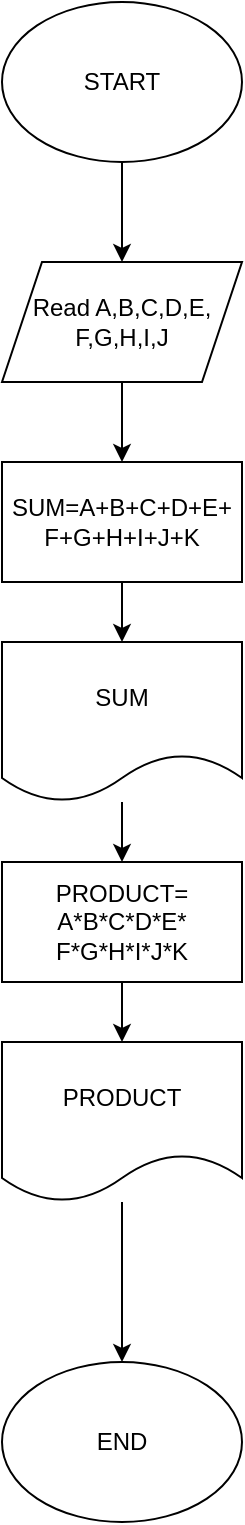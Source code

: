 <mxfile version="13.9.9" type="device"><diagram id="43GqgcDvZXcroByfQ0Jr" name="Page-1"><mxGraphModel dx="1024" dy="584" grid="1" gridSize="10" guides="1" tooltips="1" connect="1" arrows="1" fold="1" page="1" pageScale="1" pageWidth="827" pageHeight="1169" math="0" shadow="0"><root><mxCell id="0"/><mxCell id="1" parent="0"/><mxCell id="jrRRCwBzCBA6LD1pBvln-3" value="" style="edgeStyle=orthogonalEdgeStyle;rounded=0;orthogonalLoop=1;jettySize=auto;html=1;" parent="1" source="jrRRCwBzCBA6LD1pBvln-1" target="jrRRCwBzCBA6LD1pBvln-2" edge="1"><mxGeometry relative="1" as="geometry"/></mxCell><mxCell id="jrRRCwBzCBA6LD1pBvln-1" value="START" style="ellipse;whiteSpace=wrap;html=1;" parent="1" vertex="1"><mxGeometry x="70" y="50" width="120" height="80" as="geometry"/></mxCell><mxCell id="jrRRCwBzCBA6LD1pBvln-5" value="" style="edgeStyle=orthogonalEdgeStyle;rounded=0;orthogonalLoop=1;jettySize=auto;html=1;" parent="1" source="jrRRCwBzCBA6LD1pBvln-2" target="jrRRCwBzCBA6LD1pBvln-4" edge="1"><mxGeometry relative="1" as="geometry"/></mxCell><mxCell id="jrRRCwBzCBA6LD1pBvln-2" value="Read A,B,C,D,E,&lt;br&gt;F,G,H,I,J" style="shape=parallelogram;perimeter=parallelogramPerimeter;whiteSpace=wrap;html=1;fixedSize=1;" parent="1" vertex="1"><mxGeometry x="70" y="180" width="120" height="60" as="geometry"/></mxCell><mxCell id="jrRRCwBzCBA6LD1pBvln-7" value="" style="edgeStyle=orthogonalEdgeStyle;rounded=0;orthogonalLoop=1;jettySize=auto;html=1;" parent="1" source="jrRRCwBzCBA6LD1pBvln-4" target="jrRRCwBzCBA6LD1pBvln-6" edge="1"><mxGeometry relative="1" as="geometry"/></mxCell><mxCell id="jrRRCwBzCBA6LD1pBvln-4" value="SUM=A+B+C+D+E+&lt;br&gt;F+G+H+I+J+K" style="whiteSpace=wrap;html=1;" parent="1" vertex="1"><mxGeometry x="70" y="280" width="120" height="60" as="geometry"/></mxCell><mxCell id="jrRRCwBzCBA6LD1pBvln-6" value="SUM" style="shape=document;whiteSpace=wrap;html=1;boundedLbl=1;" parent="1" vertex="1"><mxGeometry x="70" y="370" width="120" height="80" as="geometry"/></mxCell><mxCell id="jrRRCwBzCBA6LD1pBvln-11" value="" style="edgeStyle=orthogonalEdgeStyle;rounded=0;orthogonalLoop=1;jettySize=auto;html=1;" parent="1" source="jrRRCwBzCBA6LD1pBvln-8" target="jrRRCwBzCBA6LD1pBvln-10" edge="1"><mxGeometry relative="1" as="geometry"/></mxCell><mxCell id="jrRRCwBzCBA6LD1pBvln-8" value="PRODUCT=&lt;br&gt;A*B*C*D*E*&lt;br&gt;F*G*H*I*J*K" style="whiteSpace=wrap;html=1;" parent="1" vertex="1"><mxGeometry x="70" y="480" width="120" height="60" as="geometry"/></mxCell><mxCell id="jrRRCwBzCBA6LD1pBvln-10" value="PRODUCT" style="shape=document;whiteSpace=wrap;html=1;boundedLbl=1;" parent="1" vertex="1"><mxGeometry x="70" y="570" width="120" height="80" as="geometry"/></mxCell><mxCell id="jrRRCwBzCBA6LD1pBvln-12" value="END" style="ellipse;whiteSpace=wrap;html=1;" parent="1" vertex="1"><mxGeometry x="70" y="730" width="120" height="80" as="geometry"/></mxCell><mxCell id="Xc0Qo8LYpraGexI_pqNh-1" value="" style="endArrow=classic;html=1;entryX=0.5;entryY=0;entryDx=0;entryDy=0;" edge="1" parent="1" source="jrRRCwBzCBA6LD1pBvln-6" target="jrRRCwBzCBA6LD1pBvln-8"><mxGeometry width="50" height="50" relative="1" as="geometry"><mxPoint x="390" y="600" as="sourcePoint"/><mxPoint x="440" y="550" as="targetPoint"/></mxGeometry></mxCell><mxCell id="Xc0Qo8LYpraGexI_pqNh-2" value="" style="endArrow=classic;html=1;entryX=0.5;entryY=0;entryDx=0;entryDy=0;" edge="1" parent="1" source="jrRRCwBzCBA6LD1pBvln-10" target="jrRRCwBzCBA6LD1pBvln-12"><mxGeometry width="50" height="50" relative="1" as="geometry"><mxPoint x="390" y="600" as="sourcePoint"/><mxPoint x="440" y="550" as="targetPoint"/><Array as="points"/></mxGeometry></mxCell></root></mxGraphModel></diagram></mxfile>